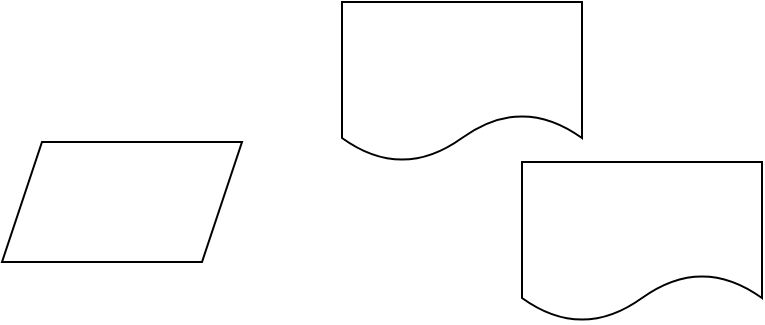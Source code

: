 <mxfile version="24.2.7" type="github">
  <diagram name="Page-1" id="y3VZCC5fJRC-VEzH3_Ui">
    <mxGraphModel dx="880" dy="434" grid="1" gridSize="10" guides="1" tooltips="1" connect="1" arrows="1" fold="1" page="1" pageScale="1" pageWidth="1169" pageHeight="827" math="0" shadow="0">
      <root>
        <mxCell id="0" />
        <mxCell id="1" parent="0" />
        <mxCell id="FX5KV7c6S1JdiQ8JkB0J-1" value="" style="shape=parallelogram;perimeter=parallelogramPerimeter;whiteSpace=wrap;html=1;fixedSize=1;" vertex="1" parent="1">
          <mxGeometry x="120" y="200" width="120" height="60" as="geometry" />
        </mxCell>
        <mxCell id="FX5KV7c6S1JdiQ8JkB0J-2" value="" style="shape=document;whiteSpace=wrap;html=1;boundedLbl=1;" vertex="1" parent="1">
          <mxGeometry x="380" y="210" width="120" height="80" as="geometry" />
        </mxCell>
        <mxCell id="FX5KV7c6S1JdiQ8JkB0J-3" value="" style="shape=document;whiteSpace=wrap;html=1;boundedLbl=1;" vertex="1" parent="1">
          <mxGeometry x="290" y="130" width="120" height="80" as="geometry" />
        </mxCell>
      </root>
    </mxGraphModel>
  </diagram>
</mxfile>
